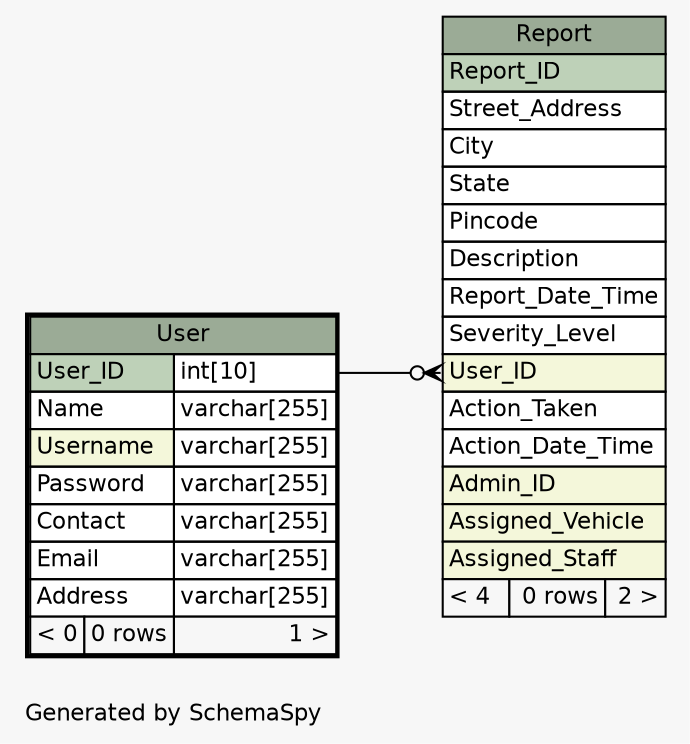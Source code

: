// dot 12.1.0 on Linux 6.13.8-200.fc41.x86_64
// SchemaSpy rev 590
digraph "oneDegreeRelationshipsDiagram" {
  graph [
    rankdir="RL"
    bgcolor="#f7f7f7"
    label="\nGenerated by SchemaSpy"
    labeljust="l"
    nodesep="0.18"
    ranksep="0.46"
    fontname="Helvetica"
    fontsize="11"
  ];
  node [
    fontname="Helvetica"
    fontsize="11"
    shape="plaintext"
  ];
  edge [
    arrowsize="0.8"
  ];
  "Report":"User_ID":w -> "User":"User_ID.type":e [arrowhead=none dir=back arrowtail=crowodot];
  "Report" [
    label=<
    <TABLE BORDER="0" CELLBORDER="1" CELLSPACING="0" BGCOLOR="#ffffff">
      <TR><TD COLSPAN="3" BGCOLOR="#9bab96" ALIGN="CENTER">Report</TD></TR>
      <TR><TD PORT="Report_ID" COLSPAN="3" BGCOLOR="#bed1b8" ALIGN="LEFT">Report_ID</TD></TR>
      <TR><TD PORT="Street_Address" COLSPAN="3" ALIGN="LEFT">Street_Address</TD></TR>
      <TR><TD PORT="City" COLSPAN="3" ALIGN="LEFT">City</TD></TR>
      <TR><TD PORT="State" COLSPAN="3" ALIGN="LEFT">State</TD></TR>
      <TR><TD PORT="Pincode" COLSPAN="3" ALIGN="LEFT">Pincode</TD></TR>
      <TR><TD PORT="Description" COLSPAN="3" ALIGN="LEFT">Description</TD></TR>
      <TR><TD PORT="Report_Date_Time" COLSPAN="3" ALIGN="LEFT">Report_Date_Time</TD></TR>
      <TR><TD PORT="Severity_Level" COLSPAN="3" ALIGN="LEFT">Severity_Level</TD></TR>
      <TR><TD PORT="User_ID" COLSPAN="3" BGCOLOR="#f4f7da" ALIGN="LEFT">User_ID</TD></TR>
      <TR><TD PORT="Action_Taken" COLSPAN="3" ALIGN="LEFT">Action_Taken</TD></TR>
      <TR><TD PORT="Action_Date_Time" COLSPAN="3" ALIGN="LEFT">Action_Date_Time</TD></TR>
      <TR><TD PORT="Admin_ID" COLSPAN="3" BGCOLOR="#f4f7da" ALIGN="LEFT">Admin_ID</TD></TR>
      <TR><TD PORT="Assigned_Vehicle" COLSPAN="3" BGCOLOR="#f4f7da" ALIGN="LEFT">Assigned_Vehicle</TD></TR>
      <TR><TD PORT="Assigned_Staff" COLSPAN="3" BGCOLOR="#f4f7da" ALIGN="LEFT">Assigned_Staff</TD></TR>
      <TR><TD ALIGN="LEFT" BGCOLOR="#f7f7f7">&lt; 4</TD><TD ALIGN="RIGHT" BGCOLOR="#f7f7f7">0 rows</TD><TD ALIGN="RIGHT" BGCOLOR="#f7f7f7">2 &gt;</TD></TR>
    </TABLE>>
    URL="Report.html"
    tooltip="Report"
  ];
  "User" [
    label=<
    <TABLE BORDER="2" CELLBORDER="1" CELLSPACING="0" BGCOLOR="#ffffff">
      <TR><TD COLSPAN="3" BGCOLOR="#9bab96" ALIGN="CENTER">User</TD></TR>
      <TR><TD PORT="User_ID" COLSPAN="2" BGCOLOR="#bed1b8" ALIGN="LEFT">User_ID</TD><TD PORT="User_ID.type" ALIGN="LEFT">int[10]</TD></TR>
      <TR><TD PORT="Name" COLSPAN="2" ALIGN="LEFT">Name</TD><TD PORT="Name.type" ALIGN="LEFT">varchar[255]</TD></TR>
      <TR><TD PORT="Username" COLSPAN="2" BGCOLOR="#f4f7da" ALIGN="LEFT">Username</TD><TD PORT="Username.type" ALIGN="LEFT">varchar[255]</TD></TR>
      <TR><TD PORT="Password" COLSPAN="2" ALIGN="LEFT">Password</TD><TD PORT="Password.type" ALIGN="LEFT">varchar[255]</TD></TR>
      <TR><TD PORT="Contact" COLSPAN="2" ALIGN="LEFT">Contact</TD><TD PORT="Contact.type" ALIGN="LEFT">varchar[255]</TD></TR>
      <TR><TD PORT="Email" COLSPAN="2" ALIGN="LEFT">Email</TD><TD PORT="Email.type" ALIGN="LEFT">varchar[255]</TD></TR>
      <TR><TD PORT="Address" COLSPAN="2" ALIGN="LEFT">Address</TD><TD PORT="Address.type" ALIGN="LEFT">varchar[255]</TD></TR>
      <TR><TD ALIGN="LEFT" BGCOLOR="#f7f7f7">&lt; 0</TD><TD ALIGN="RIGHT" BGCOLOR="#f7f7f7">0 rows</TD><TD ALIGN="RIGHT" BGCOLOR="#f7f7f7">1 &gt;</TD></TR>
    </TABLE>>
    URL="User.html"
    tooltip="User"
  ];
}
